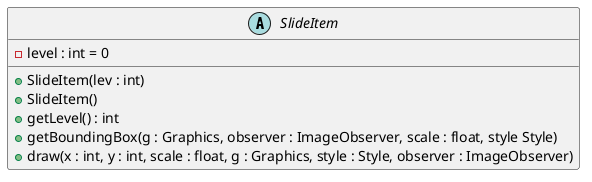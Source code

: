 @startuml SlideItem

abstract class SlideItem {

  - level : int = 0

  + SlideItem(lev : int)
  + SlideItem()
  + getLevel() : int
  + getBoundingBox(g : Graphics, observer : ImageObserver, scale : float, style Style)
  + draw(x : int, y : int, scale : float, g : Graphics, style : Style, observer : ImageObserver)

}

@enduml
